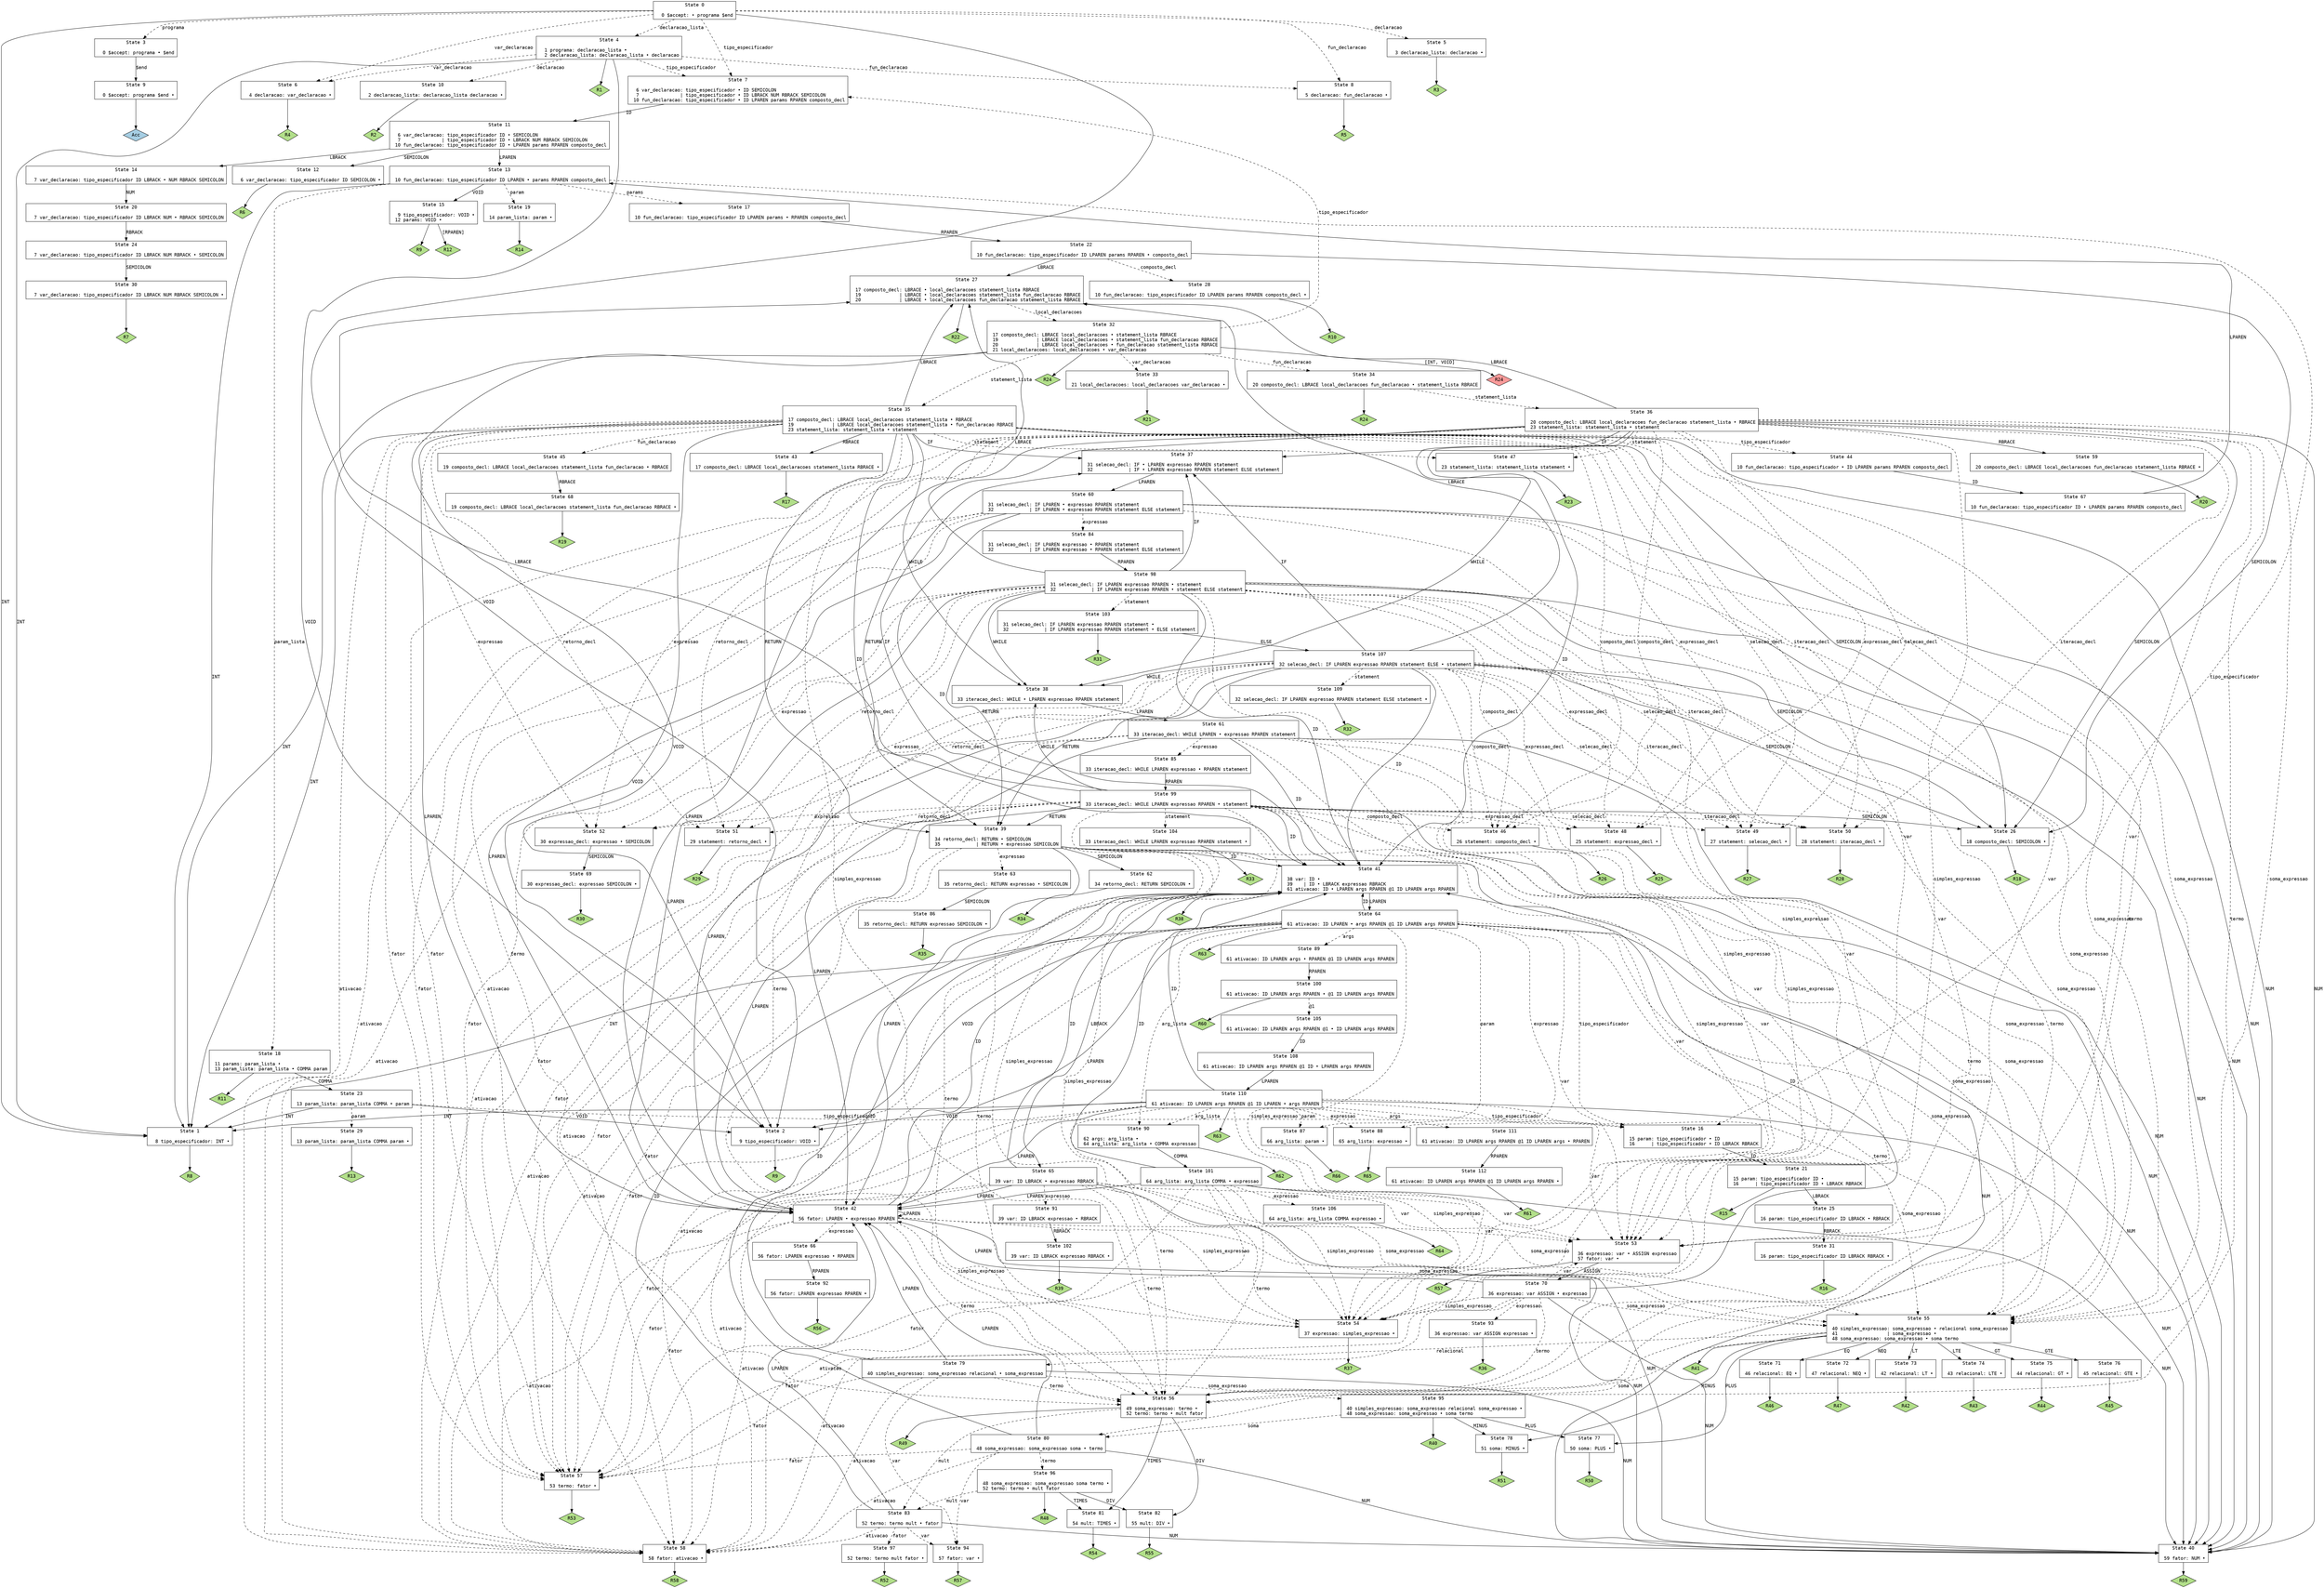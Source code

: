 // Generated by GNU Bison 3.8.2.
// Report bugs to <bug-bison@gnu.org>.
// Home page: <https://www.gnu.org/software/bison/>.

digraph "parser/parser.y"
{
  node [fontname = courier, shape = box, colorscheme = paired6]
  edge [fontname = courier]

  0 [label="State 0\n\l  0 $accept: • programa $end\l"]
  0 -> 1 [style=solid label="INT"]
  0 -> 2 [style=solid label="VOID"]
  0 -> 3 [style=dashed label="programa"]
  0 -> 4 [style=dashed label="declaracao_lista"]
  0 -> 5 [style=dashed label="declaracao"]
  0 -> 6 [style=dashed label="var_declaracao"]
  0 -> 7 [style=dashed label="tipo_especificador"]
  0 -> 8 [style=dashed label="fun_declaracao"]
  1 [label="State 1\n\l  8 tipo_especificador: INT •\l"]
  1 -> "1R8" [style=solid]
 "1R8" [label="R8", fillcolor=3, shape=diamond, style=filled]
  2 [label="State 2\n\l  9 tipo_especificador: VOID •\l"]
  2 -> "2R9" [style=solid]
 "2R9" [label="R9", fillcolor=3, shape=diamond, style=filled]
  3 [label="State 3\n\l  0 $accept: programa • $end\l"]
  3 -> 9 [style=solid label="$end"]
  4 [label="State 4\n\l  1 programa: declaracao_lista •\l  2 declaracao_lista: declaracao_lista • declaracao\l"]
  4 -> 1 [style=solid label="INT"]
  4 -> 2 [style=solid label="VOID"]
  4 -> 10 [style=dashed label="declaracao"]
  4 -> 6 [style=dashed label="var_declaracao"]
  4 -> 7 [style=dashed label="tipo_especificador"]
  4 -> 8 [style=dashed label="fun_declaracao"]
  4 -> "4R1" [style=solid]
 "4R1" [label="R1", fillcolor=3, shape=diamond, style=filled]
  5 [label="State 5\n\l  3 declaracao_lista: declaracao •\l"]
  5 -> "5R3" [style=solid]
 "5R3" [label="R3", fillcolor=3, shape=diamond, style=filled]
  6 [label="State 6\n\l  4 declaracao: var_declaracao •\l"]
  6 -> "6R4" [style=solid]
 "6R4" [label="R4", fillcolor=3, shape=diamond, style=filled]
  7 [label="State 7\n\l  6 var_declaracao: tipo_especificador • ID SEMICOLON\l  7               | tipo_especificador • ID LBRACK NUM RBRACK SEMICOLON\l 10 fun_declaracao: tipo_especificador • ID LPAREN params RPAREN composto_decl\l"]
  7 -> 11 [style=solid label="ID"]
  8 [label="State 8\n\l  5 declaracao: fun_declaracao •\l"]
  8 -> "8R5" [style=solid]
 "8R5" [label="R5", fillcolor=3, shape=diamond, style=filled]
  9 [label="State 9\n\l  0 $accept: programa $end •\l"]
  9 -> "9R0" [style=solid]
 "9R0" [label="Acc", fillcolor=1, shape=diamond, style=filled]
  10 [label="State 10\n\l  2 declaracao_lista: declaracao_lista declaracao •\l"]
  10 -> "10R2" [style=solid]
 "10R2" [label="R2", fillcolor=3, shape=diamond, style=filled]
  11 [label="State 11\n\l  6 var_declaracao: tipo_especificador ID • SEMICOLON\l  7               | tipo_especificador ID • LBRACK NUM RBRACK SEMICOLON\l 10 fun_declaracao: tipo_especificador ID • LPAREN params RPAREN composto_decl\l"]
  11 -> 12 [style=solid label="SEMICOLON"]
  11 -> 13 [style=solid label="LPAREN"]
  11 -> 14 [style=solid label="LBRACK"]
  12 [label="State 12\n\l  6 var_declaracao: tipo_especificador ID SEMICOLON •\l"]
  12 -> "12R6" [style=solid]
 "12R6" [label="R6", fillcolor=3, shape=diamond, style=filled]
  13 [label="State 13\n\l 10 fun_declaracao: tipo_especificador ID LPAREN • params RPAREN composto_decl\l"]
  13 -> 1 [style=solid label="INT"]
  13 -> 15 [style=solid label="VOID"]
  13 -> 16 [style=dashed label="tipo_especificador"]
  13 -> 17 [style=dashed label="params"]
  13 -> 18 [style=dashed label="param_lista"]
  13 -> 19 [style=dashed label="param"]
  14 [label="State 14\n\l  7 var_declaracao: tipo_especificador ID LBRACK • NUM RBRACK SEMICOLON\l"]
  14 -> 20 [style=solid label="NUM"]
  15 [label="State 15\n\l  9 tipo_especificador: VOID •\l 12 params: VOID •\l"]
  15 -> "15R9" [style=solid]
 "15R9" [label="R9", fillcolor=3, shape=diamond, style=filled]
  15 -> "15R12" [label="[RPAREN]", style=solid]
 "15R12" [label="R12", fillcolor=3, shape=diamond, style=filled]
  16 [label="State 16\n\l 15 param: tipo_especificador • ID\l 16      | tipo_especificador • ID LBRACK RBRACK\l"]
  16 -> 21 [style=solid label="ID"]
  17 [label="State 17\n\l 10 fun_declaracao: tipo_especificador ID LPAREN params • RPAREN composto_decl\l"]
  17 -> 22 [style=solid label="RPAREN"]
  18 [label="State 18\n\l 11 params: param_lista •\l 13 param_lista: param_lista • COMMA param\l"]
  18 -> 23 [style=solid label="COMMA"]
  18 -> "18R11" [style=solid]
 "18R11" [label="R11", fillcolor=3, shape=diamond, style=filled]
  19 [label="State 19\n\l 14 param_lista: param •\l"]
  19 -> "19R14" [style=solid]
 "19R14" [label="R14", fillcolor=3, shape=diamond, style=filled]
  20 [label="State 20\n\l  7 var_declaracao: tipo_especificador ID LBRACK NUM • RBRACK SEMICOLON\l"]
  20 -> 24 [style=solid label="RBRACK"]
  21 [label="State 21\n\l 15 param: tipo_especificador ID •\l 16      | tipo_especificador ID • LBRACK RBRACK\l"]
  21 -> 25 [style=solid label="LBRACK"]
  21 -> "21R15" [style=solid]
 "21R15" [label="R15", fillcolor=3, shape=diamond, style=filled]
  22 [label="State 22\n\l 10 fun_declaracao: tipo_especificador ID LPAREN params RPAREN • composto_decl\l"]
  22 -> 26 [style=solid label="SEMICOLON"]
  22 -> 27 [style=solid label="LBRACE"]
  22 -> 28 [style=dashed label="composto_decl"]
  23 [label="State 23\n\l 13 param_lista: param_lista COMMA • param\l"]
  23 -> 1 [style=solid label="INT"]
  23 -> 2 [style=solid label="VOID"]
  23 -> 16 [style=dashed label="tipo_especificador"]
  23 -> 29 [style=dashed label="param"]
  24 [label="State 24\n\l  7 var_declaracao: tipo_especificador ID LBRACK NUM RBRACK • SEMICOLON\l"]
  24 -> 30 [style=solid label="SEMICOLON"]
  25 [label="State 25\n\l 16 param: tipo_especificador ID LBRACK • RBRACK\l"]
  25 -> 31 [style=solid label="RBRACK"]
  26 [label="State 26\n\l 18 composto_decl: SEMICOLON •\l"]
  26 -> "26R18" [style=solid]
 "26R18" [label="R18", fillcolor=3, shape=diamond, style=filled]
  27 [label="State 27\n\l 17 composto_decl: LBRACE • local_declaracoes statement_lista RBRACE\l 19              | LBRACE • local_declaracoes statement_lista fun_declaracao RBRACE\l 20              | LBRACE • local_declaracoes fun_declaracao statement_lista RBRACE\l"]
  27 -> 32 [style=dashed label="local_declaracoes"]
  27 -> "27R22" [style=solid]
 "27R22" [label="R22", fillcolor=3, shape=diamond, style=filled]
  28 [label="State 28\n\l 10 fun_declaracao: tipo_especificador ID LPAREN params RPAREN composto_decl •\l"]
  28 -> "28R10" [style=solid]
 "28R10" [label="R10", fillcolor=3, shape=diamond, style=filled]
  29 [label="State 29\n\l 13 param_lista: param_lista COMMA param •\l"]
  29 -> "29R13" [style=solid]
 "29R13" [label="R13", fillcolor=3, shape=diamond, style=filled]
  30 [label="State 30\n\l  7 var_declaracao: tipo_especificador ID LBRACK NUM RBRACK SEMICOLON •\l"]
  30 -> "30R7" [style=solid]
 "30R7" [label="R7", fillcolor=3, shape=diamond, style=filled]
  31 [label="State 31\n\l 16 param: tipo_especificador ID LBRACK RBRACK •\l"]
  31 -> "31R16" [style=solid]
 "31R16" [label="R16", fillcolor=3, shape=diamond, style=filled]
  32 [label="State 32\n\l 17 composto_decl: LBRACE local_declaracoes • statement_lista RBRACE\l 19              | LBRACE local_declaracoes • statement_lista fun_declaracao RBRACE\l 20              | LBRACE local_declaracoes • fun_declaracao statement_lista RBRACE\l 21 local_declaracoes: local_declaracoes • var_declaracao\l"]
  32 -> 1 [style=solid label="INT"]
  32 -> 2 [style=solid label="VOID"]
  32 -> 33 [style=dashed label="var_declaracao"]
  32 -> 7 [style=dashed label="tipo_especificador"]
  32 -> 34 [style=dashed label="fun_declaracao"]
  32 -> 35 [style=dashed label="statement_lista"]
  32 -> "32R24d" [label="[INT, VOID]", style=solid]
 "32R24d" [label="R24", fillcolor=5, shape=diamond, style=filled]
  32 -> "32R24" [style=solid]
 "32R24" [label="R24", fillcolor=3, shape=diamond, style=filled]
  33 [label="State 33\n\l 21 local_declaracoes: local_declaracoes var_declaracao •\l"]
  33 -> "33R21" [style=solid]
 "33R21" [label="R21", fillcolor=3, shape=diamond, style=filled]
  34 [label="State 34\n\l 20 composto_decl: LBRACE local_declaracoes fun_declaracao • statement_lista RBRACE\l"]
  34 -> 36 [style=dashed label="statement_lista"]
  34 -> "34R24" [style=solid]
 "34R24" [label="R24", fillcolor=3, shape=diamond, style=filled]
  35 [label="State 35\n\l 17 composto_decl: LBRACE local_declaracoes statement_lista • RBRACE\l 19              | LBRACE local_declaracoes statement_lista • fun_declaracao RBRACE\l 23 statement_lista: statement_lista • statement\l"]
  35 -> 37 [style=solid label="IF"]
  35 -> 38 [style=solid label="WHILE"]
  35 -> 39 [style=solid label="RETURN"]
  35 -> 1 [style=solid label="INT"]
  35 -> 2 [style=solid label="VOID"]
  35 -> 40 [style=solid label="NUM"]
  35 -> 41 [style=solid label="ID"]
  35 -> 26 [style=solid label="SEMICOLON"]
  35 -> 42 [style=solid label="LPAREN"]
  35 -> 27 [style=solid label="LBRACE"]
  35 -> 43 [style=solid label="RBRACE"]
  35 -> 44 [style=dashed label="tipo_especificador"]
  35 -> 45 [style=dashed label="fun_declaracao"]
  35 -> 46 [style=dashed label="composto_decl"]
  35 -> 47 [style=dashed label="statement"]
  35 -> 48 [style=dashed label="expressao_decl"]
  35 -> 49 [style=dashed label="selecao_decl"]
  35 -> 50 [style=dashed label="iteracao_decl"]
  35 -> 51 [style=dashed label="retorno_decl"]
  35 -> 52 [style=dashed label="expressao"]
  35 -> 53 [style=dashed label="var"]
  35 -> 54 [style=dashed label="simples_expressao"]
  35 -> 55 [style=dashed label="soma_expressao"]
  35 -> 56 [style=dashed label="termo"]
  35 -> 57 [style=dashed label="fator"]
  35 -> 58 [style=dashed label="ativacao"]
  36 [label="State 36\n\l 20 composto_decl: LBRACE local_declaracoes fun_declaracao statement_lista • RBRACE\l 23 statement_lista: statement_lista • statement\l"]
  36 -> 37 [style=solid label="IF"]
  36 -> 38 [style=solid label="WHILE"]
  36 -> 39 [style=solid label="RETURN"]
  36 -> 40 [style=solid label="NUM"]
  36 -> 41 [style=solid label="ID"]
  36 -> 26 [style=solid label="SEMICOLON"]
  36 -> 42 [style=solid label="LPAREN"]
  36 -> 27 [style=solid label="LBRACE"]
  36 -> 59 [style=solid label="RBRACE"]
  36 -> 46 [style=dashed label="composto_decl"]
  36 -> 47 [style=dashed label="statement"]
  36 -> 48 [style=dashed label="expressao_decl"]
  36 -> 49 [style=dashed label="selecao_decl"]
  36 -> 50 [style=dashed label="iteracao_decl"]
  36 -> 51 [style=dashed label="retorno_decl"]
  36 -> 52 [style=dashed label="expressao"]
  36 -> 53 [style=dashed label="var"]
  36 -> 54 [style=dashed label="simples_expressao"]
  36 -> 55 [style=dashed label="soma_expressao"]
  36 -> 56 [style=dashed label="termo"]
  36 -> 57 [style=dashed label="fator"]
  36 -> 58 [style=dashed label="ativacao"]
  37 [label="State 37\n\l 31 selecao_decl: IF • LPAREN expressao RPAREN statement\l 32             | IF • LPAREN expressao RPAREN statement ELSE statement\l"]
  37 -> 60 [style=solid label="LPAREN"]
  38 [label="State 38\n\l 33 iteracao_decl: WHILE • LPAREN expressao RPAREN statement\l"]
  38 -> 61 [style=solid label="LPAREN"]
  39 [label="State 39\n\l 34 retorno_decl: RETURN • SEMICOLON\l 35             | RETURN • expressao SEMICOLON\l"]
  39 -> 40 [style=solid label="NUM"]
  39 -> 41 [style=solid label="ID"]
  39 -> 62 [style=solid label="SEMICOLON"]
  39 -> 42 [style=solid label="LPAREN"]
  39 -> 63 [style=dashed label="expressao"]
  39 -> 53 [style=dashed label="var"]
  39 -> 54 [style=dashed label="simples_expressao"]
  39 -> 55 [style=dashed label="soma_expressao"]
  39 -> 56 [style=dashed label="termo"]
  39 -> 57 [style=dashed label="fator"]
  39 -> 58 [style=dashed label="ativacao"]
  40 [label="State 40\n\l 59 fator: NUM •\l"]
  40 -> "40R59" [style=solid]
 "40R59" [label="R59", fillcolor=3, shape=diamond, style=filled]
  41 [label="State 41\n\l 38 var: ID •\l 39    | ID • LBRACK expressao RBRACK\l 61 ativacao: ID • LPAREN args RPAREN @1 ID LPAREN args RPAREN\l"]
  41 -> 64 [style=solid label="LPAREN"]
  41 -> 65 [style=solid label="LBRACK"]
  41 -> "41R38" [style=solid]
 "41R38" [label="R38", fillcolor=3, shape=diamond, style=filled]
  42 [label="State 42\n\l 56 fator: LPAREN • expressao RPAREN\l"]
  42 -> 40 [style=solid label="NUM"]
  42 -> 41 [style=solid label="ID"]
  42 -> 42 [style=solid label="LPAREN"]
  42 -> 66 [style=dashed label="expressao"]
  42 -> 53 [style=dashed label="var"]
  42 -> 54 [style=dashed label="simples_expressao"]
  42 -> 55 [style=dashed label="soma_expressao"]
  42 -> 56 [style=dashed label="termo"]
  42 -> 57 [style=dashed label="fator"]
  42 -> 58 [style=dashed label="ativacao"]
  43 [label="State 43\n\l 17 composto_decl: LBRACE local_declaracoes statement_lista RBRACE •\l"]
  43 -> "43R17" [style=solid]
 "43R17" [label="R17", fillcolor=3, shape=diamond, style=filled]
  44 [label="State 44\n\l 10 fun_declaracao: tipo_especificador • ID LPAREN params RPAREN composto_decl\l"]
  44 -> 67 [style=solid label="ID"]
  45 [label="State 45\n\l 19 composto_decl: LBRACE local_declaracoes statement_lista fun_declaracao • RBRACE\l"]
  45 -> 68 [style=solid label="RBRACE"]
  46 [label="State 46\n\l 26 statement: composto_decl •\l"]
  46 -> "46R26" [style=solid]
 "46R26" [label="R26", fillcolor=3, shape=diamond, style=filled]
  47 [label="State 47\n\l 23 statement_lista: statement_lista statement •\l"]
  47 -> "47R23" [style=solid]
 "47R23" [label="R23", fillcolor=3, shape=diamond, style=filled]
  48 [label="State 48\n\l 25 statement: expressao_decl •\l"]
  48 -> "48R25" [style=solid]
 "48R25" [label="R25", fillcolor=3, shape=diamond, style=filled]
  49 [label="State 49\n\l 27 statement: selecao_decl •\l"]
  49 -> "49R27" [style=solid]
 "49R27" [label="R27", fillcolor=3, shape=diamond, style=filled]
  50 [label="State 50\n\l 28 statement: iteracao_decl •\l"]
  50 -> "50R28" [style=solid]
 "50R28" [label="R28", fillcolor=3, shape=diamond, style=filled]
  51 [label="State 51\n\l 29 statement: retorno_decl •\l"]
  51 -> "51R29" [style=solid]
 "51R29" [label="R29", fillcolor=3, shape=diamond, style=filled]
  52 [label="State 52\n\l 30 expressao_decl: expressao • SEMICOLON\l"]
  52 -> 69 [style=solid label="SEMICOLON"]
  53 [label="State 53\n\l 36 expressao: var • ASSIGN expressao\l 57 fator: var •\l"]
  53 -> 70 [style=solid label="ASSIGN"]
  53 -> "53R57" [style=solid]
 "53R57" [label="R57", fillcolor=3, shape=diamond, style=filled]
  54 [label="State 54\n\l 37 expressao: simples_expressao •\l"]
  54 -> "54R37" [style=solid]
 "54R37" [label="R37", fillcolor=3, shape=diamond, style=filled]
  55 [label="State 55\n\l 40 simples_expressao: soma_expressao • relacional soma_expressao\l 41                  | soma_expressao •\l 48 soma_expressao: soma_expressao • soma termo\l"]
  55 -> 71 [style=solid label="EQ"]
  55 -> 72 [style=solid label="NEQ"]
  55 -> 73 [style=solid label="LT"]
  55 -> 74 [style=solid label="LTE"]
  55 -> 75 [style=solid label="GT"]
  55 -> 76 [style=solid label="GTE"]
  55 -> 77 [style=solid label="PLUS"]
  55 -> 78 [style=solid label="MINUS"]
  55 -> 79 [style=dashed label="relacional"]
  55 -> 80 [style=dashed label="soma"]
  55 -> "55R41" [style=solid]
 "55R41" [label="R41", fillcolor=3, shape=diamond, style=filled]
  56 [label="State 56\n\l 49 soma_expressao: termo •\l 52 termo: termo • mult fator\l"]
  56 -> 81 [style=solid label="TIMES"]
  56 -> 82 [style=solid label="DIV"]
  56 -> 83 [style=dashed label="mult"]
  56 -> "56R49" [style=solid]
 "56R49" [label="R49", fillcolor=3, shape=diamond, style=filled]
  57 [label="State 57\n\l 53 termo: fator •\l"]
  57 -> "57R53" [style=solid]
 "57R53" [label="R53", fillcolor=3, shape=diamond, style=filled]
  58 [label="State 58\n\l 58 fator: ativacao •\l"]
  58 -> "58R58" [style=solid]
 "58R58" [label="R58", fillcolor=3, shape=diamond, style=filled]
  59 [label="State 59\n\l 20 composto_decl: LBRACE local_declaracoes fun_declaracao statement_lista RBRACE •\l"]
  59 -> "59R20" [style=solid]
 "59R20" [label="R20", fillcolor=3, shape=diamond, style=filled]
  60 [label="State 60\n\l 31 selecao_decl: IF LPAREN • expressao RPAREN statement\l 32             | IF LPAREN • expressao RPAREN statement ELSE statement\l"]
  60 -> 40 [style=solid label="NUM"]
  60 -> 41 [style=solid label="ID"]
  60 -> 42 [style=solid label="LPAREN"]
  60 -> 84 [style=dashed label="expressao"]
  60 -> 53 [style=dashed label="var"]
  60 -> 54 [style=dashed label="simples_expressao"]
  60 -> 55 [style=dashed label="soma_expressao"]
  60 -> 56 [style=dashed label="termo"]
  60 -> 57 [style=dashed label="fator"]
  60 -> 58 [style=dashed label="ativacao"]
  61 [label="State 61\n\l 33 iteracao_decl: WHILE LPAREN • expressao RPAREN statement\l"]
  61 -> 40 [style=solid label="NUM"]
  61 -> 41 [style=solid label="ID"]
  61 -> 42 [style=solid label="LPAREN"]
  61 -> 85 [style=dashed label="expressao"]
  61 -> 53 [style=dashed label="var"]
  61 -> 54 [style=dashed label="simples_expressao"]
  61 -> 55 [style=dashed label="soma_expressao"]
  61 -> 56 [style=dashed label="termo"]
  61 -> 57 [style=dashed label="fator"]
  61 -> 58 [style=dashed label="ativacao"]
  62 [label="State 62\n\l 34 retorno_decl: RETURN SEMICOLON •\l"]
  62 -> "62R34" [style=solid]
 "62R34" [label="R34", fillcolor=3, shape=diamond, style=filled]
  63 [label="State 63\n\l 35 retorno_decl: RETURN expressao • SEMICOLON\l"]
  63 -> 86 [style=solid label="SEMICOLON"]
  64 [label="State 64\n\l 61 ativacao: ID LPAREN • args RPAREN @1 ID LPAREN args RPAREN\l"]
  64 -> 1 [style=solid label="INT"]
  64 -> 2 [style=solid label="VOID"]
  64 -> 40 [style=solid label="NUM"]
  64 -> 41 [style=solid label="ID"]
  64 -> 42 [style=solid label="LPAREN"]
  64 -> 16 [style=dashed label="tipo_especificador"]
  64 -> 87 [style=dashed label="param"]
  64 -> 88 [style=dashed label="expressao"]
  64 -> 53 [style=dashed label="var"]
  64 -> 54 [style=dashed label="simples_expressao"]
  64 -> 55 [style=dashed label="soma_expressao"]
  64 -> 56 [style=dashed label="termo"]
  64 -> 57 [style=dashed label="fator"]
  64 -> 58 [style=dashed label="ativacao"]
  64 -> 89 [style=dashed label="args"]
  64 -> 90 [style=dashed label="arg_lista"]
  64 -> "64R63" [style=solid]
 "64R63" [label="R63", fillcolor=3, shape=diamond, style=filled]
  65 [label="State 65\n\l 39 var: ID LBRACK • expressao RBRACK\l"]
  65 -> 40 [style=solid label="NUM"]
  65 -> 41 [style=solid label="ID"]
  65 -> 42 [style=solid label="LPAREN"]
  65 -> 91 [style=dashed label="expressao"]
  65 -> 53 [style=dashed label="var"]
  65 -> 54 [style=dashed label="simples_expressao"]
  65 -> 55 [style=dashed label="soma_expressao"]
  65 -> 56 [style=dashed label="termo"]
  65 -> 57 [style=dashed label="fator"]
  65 -> 58 [style=dashed label="ativacao"]
  66 [label="State 66\n\l 56 fator: LPAREN expressao • RPAREN\l"]
  66 -> 92 [style=solid label="RPAREN"]
  67 [label="State 67\n\l 10 fun_declaracao: tipo_especificador ID • LPAREN params RPAREN composto_decl\l"]
  67 -> 13 [style=solid label="LPAREN"]
  68 [label="State 68\n\l 19 composto_decl: LBRACE local_declaracoes statement_lista fun_declaracao RBRACE •\l"]
  68 -> "68R19" [style=solid]
 "68R19" [label="R19", fillcolor=3, shape=diamond, style=filled]
  69 [label="State 69\n\l 30 expressao_decl: expressao SEMICOLON •\l"]
  69 -> "69R30" [style=solid]
 "69R30" [label="R30", fillcolor=3, shape=diamond, style=filled]
  70 [label="State 70\n\l 36 expressao: var ASSIGN • expressao\l"]
  70 -> 40 [style=solid label="NUM"]
  70 -> 41 [style=solid label="ID"]
  70 -> 42 [style=solid label="LPAREN"]
  70 -> 93 [style=dashed label="expressao"]
  70 -> 53 [style=dashed label="var"]
  70 -> 54 [style=dashed label="simples_expressao"]
  70 -> 55 [style=dashed label="soma_expressao"]
  70 -> 56 [style=dashed label="termo"]
  70 -> 57 [style=dashed label="fator"]
  70 -> 58 [style=dashed label="ativacao"]
  71 [label="State 71\n\l 46 relacional: EQ •\l"]
  71 -> "71R46" [style=solid]
 "71R46" [label="R46", fillcolor=3, shape=diamond, style=filled]
  72 [label="State 72\n\l 47 relacional: NEQ •\l"]
  72 -> "72R47" [style=solid]
 "72R47" [label="R47", fillcolor=3, shape=diamond, style=filled]
  73 [label="State 73\n\l 42 relacional: LT •\l"]
  73 -> "73R42" [style=solid]
 "73R42" [label="R42", fillcolor=3, shape=diamond, style=filled]
  74 [label="State 74\n\l 43 relacional: LTE •\l"]
  74 -> "74R43" [style=solid]
 "74R43" [label="R43", fillcolor=3, shape=diamond, style=filled]
  75 [label="State 75\n\l 44 relacional: GT •\l"]
  75 -> "75R44" [style=solid]
 "75R44" [label="R44", fillcolor=3, shape=diamond, style=filled]
  76 [label="State 76\n\l 45 relacional: GTE •\l"]
  76 -> "76R45" [style=solid]
 "76R45" [label="R45", fillcolor=3, shape=diamond, style=filled]
  77 [label="State 77\n\l 50 soma: PLUS •\l"]
  77 -> "77R50" [style=solid]
 "77R50" [label="R50", fillcolor=3, shape=diamond, style=filled]
  78 [label="State 78\n\l 51 soma: MINUS •\l"]
  78 -> "78R51" [style=solid]
 "78R51" [label="R51", fillcolor=3, shape=diamond, style=filled]
  79 [label="State 79\n\l 40 simples_expressao: soma_expressao relacional • soma_expressao\l"]
  79 -> 40 [style=solid label="NUM"]
  79 -> 41 [style=solid label="ID"]
  79 -> 42 [style=solid label="LPAREN"]
  79 -> 94 [style=dashed label="var"]
  79 -> 95 [style=dashed label="soma_expressao"]
  79 -> 56 [style=dashed label="termo"]
  79 -> 57 [style=dashed label="fator"]
  79 -> 58 [style=dashed label="ativacao"]
  80 [label="State 80\n\l 48 soma_expressao: soma_expressao soma • termo\l"]
  80 -> 40 [style=solid label="NUM"]
  80 -> 41 [style=solid label="ID"]
  80 -> 42 [style=solid label="LPAREN"]
  80 -> 94 [style=dashed label="var"]
  80 -> 96 [style=dashed label="termo"]
  80 -> 57 [style=dashed label="fator"]
  80 -> 58 [style=dashed label="ativacao"]
  81 [label="State 81\n\l 54 mult: TIMES •\l"]
  81 -> "81R54" [style=solid]
 "81R54" [label="R54", fillcolor=3, shape=diamond, style=filled]
  82 [label="State 82\n\l 55 mult: DIV •\l"]
  82 -> "82R55" [style=solid]
 "82R55" [label="R55", fillcolor=3, shape=diamond, style=filled]
  83 [label="State 83\n\l 52 termo: termo mult • fator\l"]
  83 -> 40 [style=solid label="NUM"]
  83 -> 41 [style=solid label="ID"]
  83 -> 42 [style=solid label="LPAREN"]
  83 -> 94 [style=dashed label="var"]
  83 -> 97 [style=dashed label="fator"]
  83 -> 58 [style=dashed label="ativacao"]
  84 [label="State 84\n\l 31 selecao_decl: IF LPAREN expressao • RPAREN statement\l 32             | IF LPAREN expressao • RPAREN statement ELSE statement\l"]
  84 -> 98 [style=solid label="RPAREN"]
  85 [label="State 85\n\l 33 iteracao_decl: WHILE LPAREN expressao • RPAREN statement\l"]
  85 -> 99 [style=solid label="RPAREN"]
  86 [label="State 86\n\l 35 retorno_decl: RETURN expressao SEMICOLON •\l"]
  86 -> "86R35" [style=solid]
 "86R35" [label="R35", fillcolor=3, shape=diamond, style=filled]
  87 [label="State 87\n\l 66 arg_lista: param •\l"]
  87 -> "87R66" [style=solid]
 "87R66" [label="R66", fillcolor=3, shape=diamond, style=filled]
  88 [label="State 88\n\l 65 arg_lista: expressao •\l"]
  88 -> "88R65" [style=solid]
 "88R65" [label="R65", fillcolor=3, shape=diamond, style=filled]
  89 [label="State 89\n\l 61 ativacao: ID LPAREN args • RPAREN @1 ID LPAREN args RPAREN\l"]
  89 -> 100 [style=solid label="RPAREN"]
  90 [label="State 90\n\l 62 args: arg_lista •\l 64 arg_lista: arg_lista • COMMA expressao\l"]
  90 -> 101 [style=solid label="COMMA"]
  90 -> "90R62" [style=solid]
 "90R62" [label="R62", fillcolor=3, shape=diamond, style=filled]
  91 [label="State 91\n\l 39 var: ID LBRACK expressao • RBRACK\l"]
  91 -> 102 [style=solid label="RBRACK"]
  92 [label="State 92\n\l 56 fator: LPAREN expressao RPAREN •\l"]
  92 -> "92R56" [style=solid]
 "92R56" [label="R56", fillcolor=3, shape=diamond, style=filled]
  93 [label="State 93\n\l 36 expressao: var ASSIGN expressao •\l"]
  93 -> "93R36" [style=solid]
 "93R36" [label="R36", fillcolor=3, shape=diamond, style=filled]
  94 [label="State 94\n\l 57 fator: var •\l"]
  94 -> "94R57" [style=solid]
 "94R57" [label="R57", fillcolor=3, shape=diamond, style=filled]
  95 [label="State 95\n\l 40 simples_expressao: soma_expressao relacional soma_expressao •\l 48 soma_expressao: soma_expressao • soma termo\l"]
  95 -> 77 [style=solid label="PLUS"]
  95 -> 78 [style=solid label="MINUS"]
  95 -> 80 [style=dashed label="soma"]
  95 -> "95R40" [style=solid]
 "95R40" [label="R40", fillcolor=3, shape=diamond, style=filled]
  96 [label="State 96\n\l 48 soma_expressao: soma_expressao soma termo •\l 52 termo: termo • mult fator\l"]
  96 -> 81 [style=solid label="TIMES"]
  96 -> 82 [style=solid label="DIV"]
  96 -> 83 [style=dashed label="mult"]
  96 -> "96R48" [style=solid]
 "96R48" [label="R48", fillcolor=3, shape=diamond, style=filled]
  97 [label="State 97\n\l 52 termo: termo mult fator •\l"]
  97 -> "97R52" [style=solid]
 "97R52" [label="R52", fillcolor=3, shape=diamond, style=filled]
  98 [label="State 98\n\l 31 selecao_decl: IF LPAREN expressao RPAREN • statement\l 32             | IF LPAREN expressao RPAREN • statement ELSE statement\l"]
  98 -> 37 [style=solid label="IF"]
  98 -> 38 [style=solid label="WHILE"]
  98 -> 39 [style=solid label="RETURN"]
  98 -> 40 [style=solid label="NUM"]
  98 -> 41 [style=solid label="ID"]
  98 -> 26 [style=solid label="SEMICOLON"]
  98 -> 42 [style=solid label="LPAREN"]
  98 -> 27 [style=solid label="LBRACE"]
  98 -> 46 [style=dashed label="composto_decl"]
  98 -> 103 [style=dashed label="statement"]
  98 -> 48 [style=dashed label="expressao_decl"]
  98 -> 49 [style=dashed label="selecao_decl"]
  98 -> 50 [style=dashed label="iteracao_decl"]
  98 -> 51 [style=dashed label="retorno_decl"]
  98 -> 52 [style=dashed label="expressao"]
  98 -> 53 [style=dashed label="var"]
  98 -> 54 [style=dashed label="simples_expressao"]
  98 -> 55 [style=dashed label="soma_expressao"]
  98 -> 56 [style=dashed label="termo"]
  98 -> 57 [style=dashed label="fator"]
  98 -> 58 [style=dashed label="ativacao"]
  99 [label="State 99\n\l 33 iteracao_decl: WHILE LPAREN expressao RPAREN • statement\l"]
  99 -> 37 [style=solid label="IF"]
  99 -> 38 [style=solid label="WHILE"]
  99 -> 39 [style=solid label="RETURN"]
  99 -> 40 [style=solid label="NUM"]
  99 -> 41 [style=solid label="ID"]
  99 -> 26 [style=solid label="SEMICOLON"]
  99 -> 42 [style=solid label="LPAREN"]
  99 -> 27 [style=solid label="LBRACE"]
  99 -> 46 [style=dashed label="composto_decl"]
  99 -> 104 [style=dashed label="statement"]
  99 -> 48 [style=dashed label="expressao_decl"]
  99 -> 49 [style=dashed label="selecao_decl"]
  99 -> 50 [style=dashed label="iteracao_decl"]
  99 -> 51 [style=dashed label="retorno_decl"]
  99 -> 52 [style=dashed label="expressao"]
  99 -> 53 [style=dashed label="var"]
  99 -> 54 [style=dashed label="simples_expressao"]
  99 -> 55 [style=dashed label="soma_expressao"]
  99 -> 56 [style=dashed label="termo"]
  99 -> 57 [style=dashed label="fator"]
  99 -> 58 [style=dashed label="ativacao"]
  100 [label="State 100\n\l 61 ativacao: ID LPAREN args RPAREN • @1 ID LPAREN args RPAREN\l"]
  100 -> 105 [style=dashed label="@1"]
  100 -> "100R60" [style=solid]
 "100R60" [label="R60", fillcolor=3, shape=diamond, style=filled]
  101 [label="State 101\n\l 64 arg_lista: arg_lista COMMA • expressao\l"]
  101 -> 40 [style=solid label="NUM"]
  101 -> 41 [style=solid label="ID"]
  101 -> 42 [style=solid label="LPAREN"]
  101 -> 106 [style=dashed label="expressao"]
  101 -> 53 [style=dashed label="var"]
  101 -> 54 [style=dashed label="simples_expressao"]
  101 -> 55 [style=dashed label="soma_expressao"]
  101 -> 56 [style=dashed label="termo"]
  101 -> 57 [style=dashed label="fator"]
  101 -> 58 [style=dashed label="ativacao"]
  102 [label="State 102\n\l 39 var: ID LBRACK expressao RBRACK •\l"]
  102 -> "102R39" [style=solid]
 "102R39" [label="R39", fillcolor=3, shape=diamond, style=filled]
  103 [label="State 103\n\l 31 selecao_decl: IF LPAREN expressao RPAREN statement •\l 32             | IF LPAREN expressao RPAREN statement • ELSE statement\l"]
  103 -> 107 [style=solid label="ELSE"]
  103 -> "103R31" [style=solid]
 "103R31" [label="R31", fillcolor=3, shape=diamond, style=filled]
  104 [label="State 104\n\l 33 iteracao_decl: WHILE LPAREN expressao RPAREN statement •\l"]
  104 -> "104R33" [style=solid]
 "104R33" [label="R33", fillcolor=3, shape=diamond, style=filled]
  105 [label="State 105\n\l 61 ativacao: ID LPAREN args RPAREN @1 • ID LPAREN args RPAREN\l"]
  105 -> 108 [style=solid label="ID"]
  106 [label="State 106\n\l 64 arg_lista: arg_lista COMMA expressao •\l"]
  106 -> "106R64" [style=solid]
 "106R64" [label="R64", fillcolor=3, shape=diamond, style=filled]
  107 [label="State 107\n\l 32 selecao_decl: IF LPAREN expressao RPAREN statement ELSE • statement\l"]
  107 -> 37 [style=solid label="IF"]
  107 -> 38 [style=solid label="WHILE"]
  107 -> 39 [style=solid label="RETURN"]
  107 -> 40 [style=solid label="NUM"]
  107 -> 41 [style=solid label="ID"]
  107 -> 26 [style=solid label="SEMICOLON"]
  107 -> 42 [style=solid label="LPAREN"]
  107 -> 27 [style=solid label="LBRACE"]
  107 -> 46 [style=dashed label="composto_decl"]
  107 -> 109 [style=dashed label="statement"]
  107 -> 48 [style=dashed label="expressao_decl"]
  107 -> 49 [style=dashed label="selecao_decl"]
  107 -> 50 [style=dashed label="iteracao_decl"]
  107 -> 51 [style=dashed label="retorno_decl"]
  107 -> 52 [style=dashed label="expressao"]
  107 -> 53 [style=dashed label="var"]
  107 -> 54 [style=dashed label="simples_expressao"]
  107 -> 55 [style=dashed label="soma_expressao"]
  107 -> 56 [style=dashed label="termo"]
  107 -> 57 [style=dashed label="fator"]
  107 -> 58 [style=dashed label="ativacao"]
  108 [label="State 108\n\l 61 ativacao: ID LPAREN args RPAREN @1 ID • LPAREN args RPAREN\l"]
  108 -> 110 [style=solid label="LPAREN"]
  109 [label="State 109\n\l 32 selecao_decl: IF LPAREN expressao RPAREN statement ELSE statement •\l"]
  109 -> "109R32" [style=solid]
 "109R32" [label="R32", fillcolor=3, shape=diamond, style=filled]
  110 [label="State 110\n\l 61 ativacao: ID LPAREN args RPAREN @1 ID LPAREN • args RPAREN\l"]
  110 -> 1 [style=solid label="INT"]
  110 -> 2 [style=solid label="VOID"]
  110 -> 40 [style=solid label="NUM"]
  110 -> 41 [style=solid label="ID"]
  110 -> 42 [style=solid label="LPAREN"]
  110 -> 16 [style=dashed label="tipo_especificador"]
  110 -> 87 [style=dashed label="param"]
  110 -> 88 [style=dashed label="expressao"]
  110 -> 53 [style=dashed label="var"]
  110 -> 54 [style=dashed label="simples_expressao"]
  110 -> 55 [style=dashed label="soma_expressao"]
  110 -> 56 [style=dashed label="termo"]
  110 -> 57 [style=dashed label="fator"]
  110 -> 58 [style=dashed label="ativacao"]
  110 -> 111 [style=dashed label="args"]
  110 -> 90 [style=dashed label="arg_lista"]
  110 -> "110R63" [style=solid]
 "110R63" [label="R63", fillcolor=3, shape=diamond, style=filled]
  111 [label="State 111\n\l 61 ativacao: ID LPAREN args RPAREN @1 ID LPAREN args • RPAREN\l"]
  111 -> 112 [style=solid label="RPAREN"]
  112 [label="State 112\n\l 61 ativacao: ID LPAREN args RPAREN @1 ID LPAREN args RPAREN •\l"]
  112 -> "112R61" [style=solid]
 "112R61" [label="R61", fillcolor=3, shape=diamond, style=filled]
}
